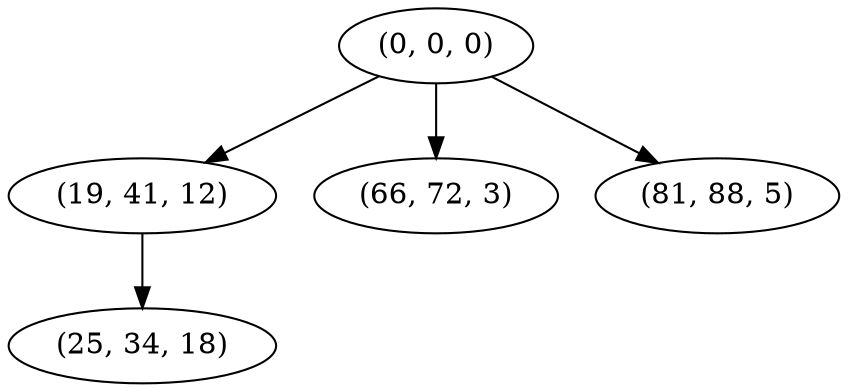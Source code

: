 digraph tree {
    "(0, 0, 0)";
    "(19, 41, 12)";
    "(25, 34, 18)";
    "(66, 72, 3)";
    "(81, 88, 5)";
    "(0, 0, 0)" -> "(19, 41, 12)";
    "(0, 0, 0)" -> "(66, 72, 3)";
    "(0, 0, 0)" -> "(81, 88, 5)";
    "(19, 41, 12)" -> "(25, 34, 18)";
}
